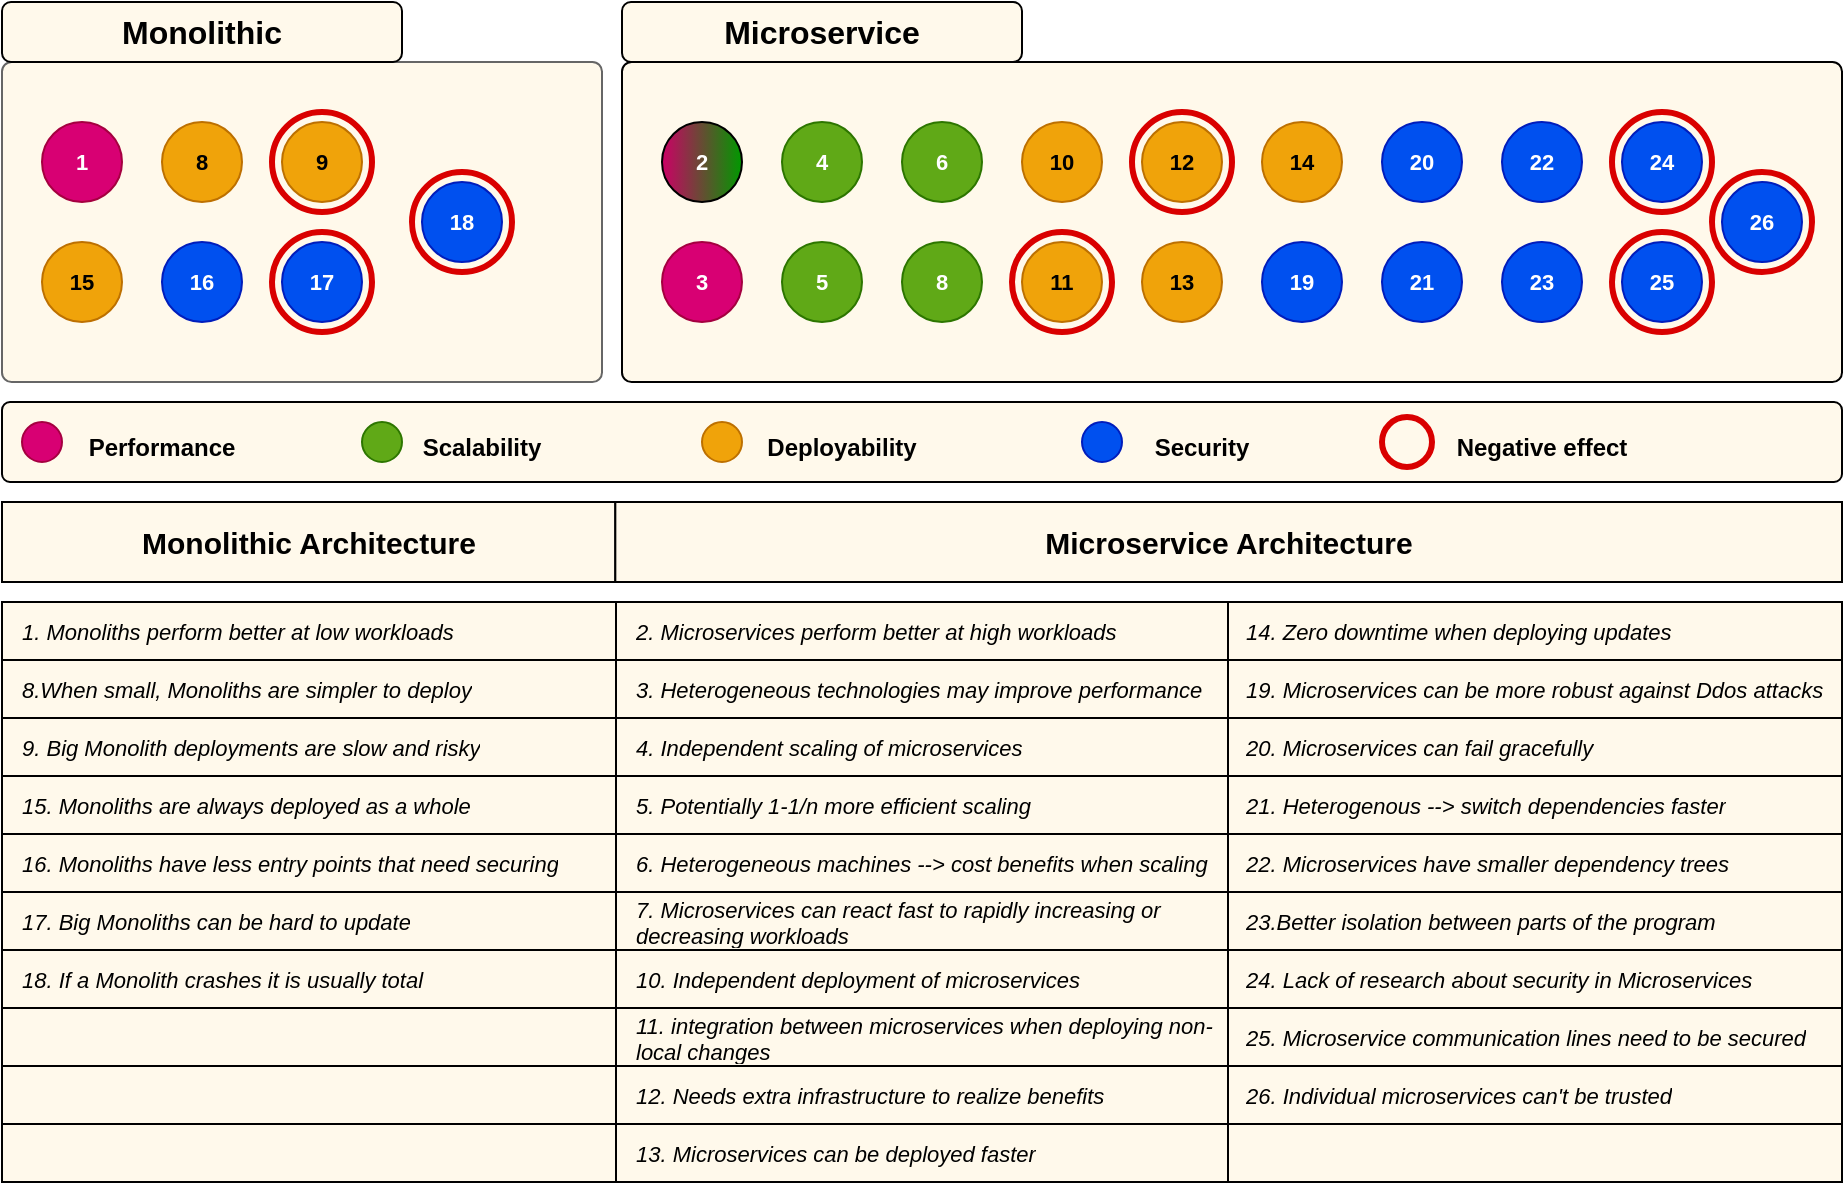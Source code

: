 <mxfile version="22.1.7" type="github">
  <diagram name="Page-1" id="W-vjmQ06WFevvg6zpkf7">
    <mxGraphModel dx="1434" dy="763" grid="1" gridSize="10" guides="1" tooltips="1" connect="1" arrows="1" fold="1" page="1" pageScale="1" pageWidth="1920" pageHeight="1200" math="0" shadow="0">
      <root>
        <mxCell id="0" />
        <mxCell id="1" parent="0" />
        <mxCell id="MGnrqEhcIA2YN0ipRjTh-1" value="" style="rounded=1;whiteSpace=wrap;html=1;arcSize=3;fillColor=#FFF9EB;fontColor=#333333;strokeColor=#666666;" parent="1" vertex="1">
          <mxGeometry x="350" y="370" width="300" height="160" as="geometry" />
        </mxCell>
        <mxCell id="MGnrqEhcIA2YN0ipRjTh-3" value="&lt;font size=&quot;1&quot;&gt;&lt;b style=&quot;font-size: 16px;&quot;&gt;Monolithic &lt;/b&gt;&lt;/font&gt;" style="rounded=1;whiteSpace=wrap;html=1;fillColor=#FFF9EB;" parent="1" vertex="1">
          <mxGeometry x="350" y="340" width="200" height="30" as="geometry" />
        </mxCell>
        <mxCell id="MGnrqEhcIA2YN0ipRjTh-4" value="" style="rounded=1;whiteSpace=wrap;html=1;arcSize=3;fillColor=#FFF9EB;strokeColor=#000000;" parent="1" vertex="1">
          <mxGeometry x="660" y="370" width="610" height="160" as="geometry" />
        </mxCell>
        <mxCell id="MGnrqEhcIA2YN0ipRjTh-5" value="&lt;font style=&quot;font-size: 16px;&quot;&gt;&lt;b&gt;Microservice&lt;br&gt;&lt;/b&gt;&lt;/font&gt;" style="rounded=1;whiteSpace=wrap;html=1;fillColor=#FFF9EB;" parent="1" vertex="1">
          <mxGeometry x="660" y="340" width="200" height="30" as="geometry" />
        </mxCell>
        <mxCell id="MGnrqEhcIA2YN0ipRjTh-41" value="&lt;b style=&quot;font-size: 11px;&quot;&gt;&lt;font style=&quot;font-size: 11px;&quot;&gt;1&lt;/font&gt;&lt;/b&gt;" style="ellipse;whiteSpace=wrap;html=1;aspect=fixed;fontSize=11;fillColor=#d80073;strokeColor=#A50040;fontColor=#ffffff;" parent="1" vertex="1">
          <mxGeometry x="370" y="400" width="40" height="40" as="geometry" />
        </mxCell>
        <mxCell id="MGnrqEhcIA2YN0ipRjTh-42" value="&lt;font color=&quot;#ffffff&quot;&gt;&lt;b&gt;2&lt;/b&gt;&lt;/font&gt;" style="ellipse;whiteSpace=wrap;html=1;aspect=fixed;fontSize=11;gradientColor=#009900;gradientDirection=east;fillColor=#CC0066;" parent="1" vertex="1">
          <mxGeometry x="680" y="400" width="40" height="40" as="geometry" />
        </mxCell>
        <mxCell id="MGnrqEhcIA2YN0ipRjTh-183" value="" style="group;fillColor=default;" parent="1" vertex="1" connectable="0">
          <mxGeometry x="350" y="590" width="920" height="340" as="geometry" />
        </mxCell>
        <mxCell id="MGnrqEhcIA2YN0ipRjTh-100" value="" style="shape=table;startSize=0;container=1;collapsible=0;childLayout=tableLayout;swimlaneLine=1;align=left;spacing=2;fillColor=#FFF9EB;" parent="MGnrqEhcIA2YN0ipRjTh-183" vertex="1">
          <mxGeometry y="50" width="920.0" height="290" as="geometry" />
        </mxCell>
        <mxCell id="MGnrqEhcIA2YN0ipRjTh-101" value="" style="shape=tableRow;horizontal=0;startSize=0;swimlaneHead=0;swimlaneBody=0;strokeColor=inherit;top=0;left=0;bottom=0;right=0;collapsible=0;dropTarget=0;fillColor=none;points=[[0,0.5],[1,0.5]];portConstraint=eastwest;" parent="MGnrqEhcIA2YN0ipRjTh-100" vertex="1">
          <mxGeometry width="920.0" height="29" as="geometry" />
        </mxCell>
        <mxCell id="MGnrqEhcIA2YN0ipRjTh-171" value="1. Monoliths perform better at low workloads  " style="shape=partialRectangle;html=1;whiteSpace=wrap;connectable=0;strokeColor=inherit;overflow=hidden;fillColor=none;top=0;left=0;bottom=0;right=0;pointerEvents=1;align=left;fontSize=11;fontStyle=2;spacingLeft=8;" parent="MGnrqEhcIA2YN0ipRjTh-101" vertex="1">
          <mxGeometry width="307" height="29" as="geometry">
            <mxRectangle width="307" height="29" as="alternateBounds" />
          </mxGeometry>
        </mxCell>
        <mxCell id="MGnrqEhcIA2YN0ipRjTh-102" value="2. Microservices perform better at high workloads" style="shape=partialRectangle;html=1;whiteSpace=wrap;connectable=0;strokeColor=inherit;overflow=hidden;fillColor=none;top=0;left=0;bottom=0;right=0;pointerEvents=1;align=left;fontSize=11;fontStyle=2;spacingLeft=8;" parent="MGnrqEhcIA2YN0ipRjTh-101" vertex="1">
          <mxGeometry x="307" width="306" height="29" as="geometry">
            <mxRectangle width="306" height="29" as="alternateBounds" />
          </mxGeometry>
        </mxCell>
        <mxCell id="MGnrqEhcIA2YN0ipRjTh-103" value="14. Zero downtime when deploying updates" style="shape=partialRectangle;html=1;whiteSpace=wrap;connectable=0;strokeColor=inherit;overflow=hidden;fillColor=none;top=0;left=0;bottom=0;right=0;pointerEvents=1;align=left;fontSize=11;spacingLeft=7;fontStyle=2" parent="MGnrqEhcIA2YN0ipRjTh-101" vertex="1">
          <mxGeometry x="613" width="307" height="29" as="geometry">
            <mxRectangle width="307" height="29" as="alternateBounds" />
          </mxGeometry>
        </mxCell>
        <mxCell id="MGnrqEhcIA2YN0ipRjTh-104" value="" style="shape=tableRow;horizontal=0;startSize=0;swimlaneHead=0;swimlaneBody=0;strokeColor=inherit;top=0;left=0;bottom=0;right=0;collapsible=0;dropTarget=0;fillColor=none;points=[[0,0.5],[1,0.5]];portConstraint=eastwest;" parent="MGnrqEhcIA2YN0ipRjTh-100" vertex="1">
          <mxGeometry y="29" width="920.0" height="29" as="geometry" />
        </mxCell>
        <mxCell id="MGnrqEhcIA2YN0ipRjTh-172" value="8.When small, Monoliths are simpler to deploy" style="shape=partialRectangle;html=1;whiteSpace=wrap;connectable=0;strokeColor=inherit;overflow=hidden;fillColor=none;top=0;left=0;bottom=0;right=0;pointerEvents=1;align=left;fontSize=11;fontStyle=2;spacingLeft=8;" parent="MGnrqEhcIA2YN0ipRjTh-104" vertex="1">
          <mxGeometry width="307" height="29" as="geometry">
            <mxRectangle width="307" height="29" as="alternateBounds" />
          </mxGeometry>
        </mxCell>
        <mxCell id="MGnrqEhcIA2YN0ipRjTh-105" value="3. Heterogeneous technologies may improve performance" style="shape=partialRectangle;html=1;whiteSpace=wrap;connectable=0;strokeColor=inherit;overflow=hidden;fillColor=none;top=0;left=0;bottom=0;right=0;pointerEvents=1;align=left;fontSize=11;fontStyle=2;spacingLeft=8;" parent="MGnrqEhcIA2YN0ipRjTh-104" vertex="1">
          <mxGeometry x="307" width="306" height="29" as="geometry">
            <mxRectangle width="306" height="29" as="alternateBounds" />
          </mxGeometry>
        </mxCell>
        <mxCell id="MGnrqEhcIA2YN0ipRjTh-106" value="19. Microservices can be more robust against Ddos attacks" style="shape=partialRectangle;html=1;whiteSpace=wrap;connectable=0;strokeColor=inherit;overflow=hidden;fillColor=none;top=0;left=0;bottom=0;right=0;pointerEvents=1;align=left;fontSize=11;spacingLeft=7;fontStyle=2" parent="MGnrqEhcIA2YN0ipRjTh-104" vertex="1">
          <mxGeometry x="613" width="307" height="29" as="geometry">
            <mxRectangle width="307" height="29" as="alternateBounds" />
          </mxGeometry>
        </mxCell>
        <mxCell id="MGnrqEhcIA2YN0ipRjTh-107" value="" style="shape=tableRow;horizontal=0;startSize=0;swimlaneHead=0;swimlaneBody=0;strokeColor=inherit;top=0;left=0;bottom=0;right=0;collapsible=0;dropTarget=0;fillColor=none;points=[[0,0.5],[1,0.5]];portConstraint=eastwest;" parent="MGnrqEhcIA2YN0ipRjTh-100" vertex="1">
          <mxGeometry y="58" width="920.0" height="29" as="geometry" />
        </mxCell>
        <mxCell id="MGnrqEhcIA2YN0ipRjTh-173" value="9. Big Monolith deployments are slow and risky" style="shape=partialRectangle;html=1;whiteSpace=wrap;connectable=0;strokeColor=inherit;overflow=hidden;fillColor=none;top=0;left=0;bottom=0;right=0;pointerEvents=1;align=left;fontSize=11;fontStyle=2;spacingLeft=8;" parent="MGnrqEhcIA2YN0ipRjTh-107" vertex="1">
          <mxGeometry width="307" height="29" as="geometry">
            <mxRectangle width="307" height="29" as="alternateBounds" />
          </mxGeometry>
        </mxCell>
        <mxCell id="MGnrqEhcIA2YN0ipRjTh-108" value="4. Independent scaling of microservices" style="shape=partialRectangle;html=1;whiteSpace=wrap;connectable=0;strokeColor=inherit;overflow=hidden;fillColor=none;top=0;left=0;bottom=0;right=0;pointerEvents=1;align=left;fontSize=11;fontStyle=2;spacingLeft=8;" parent="MGnrqEhcIA2YN0ipRjTh-107" vertex="1">
          <mxGeometry x="307" width="306" height="29" as="geometry">
            <mxRectangle width="306" height="29" as="alternateBounds" />
          </mxGeometry>
        </mxCell>
        <mxCell id="MGnrqEhcIA2YN0ipRjTh-109" value="20. Microservices can fail gracefully" style="shape=partialRectangle;html=1;whiteSpace=wrap;connectable=0;strokeColor=inherit;overflow=hidden;fillColor=none;top=0;left=0;bottom=0;right=0;pointerEvents=1;align=left;fontSize=11;spacingLeft=7;fontStyle=2" parent="MGnrqEhcIA2YN0ipRjTh-107" vertex="1">
          <mxGeometry x="613" width="307" height="29" as="geometry">
            <mxRectangle width="307" height="29" as="alternateBounds" />
          </mxGeometry>
        </mxCell>
        <mxCell id="MGnrqEhcIA2YN0ipRjTh-110" value="" style="shape=tableRow;horizontal=0;startSize=0;swimlaneHead=0;swimlaneBody=0;strokeColor=inherit;top=0;left=0;bottom=0;right=0;collapsible=0;dropTarget=0;fillColor=none;points=[[0,0.5],[1,0.5]];portConstraint=eastwest;" parent="MGnrqEhcIA2YN0ipRjTh-100" vertex="1">
          <mxGeometry y="87" width="920.0" height="29" as="geometry" />
        </mxCell>
        <mxCell id="MGnrqEhcIA2YN0ipRjTh-174" value="15. Monoliths are always deployed as a whole" style="shape=partialRectangle;html=1;whiteSpace=wrap;connectable=0;strokeColor=inherit;overflow=hidden;fillColor=none;top=0;left=0;bottom=0;right=0;pointerEvents=1;align=left;fontSize=11;fontStyle=2;spacingLeft=8;" parent="MGnrqEhcIA2YN0ipRjTh-110" vertex="1">
          <mxGeometry width="307" height="29" as="geometry">
            <mxRectangle width="307" height="29" as="alternateBounds" />
          </mxGeometry>
        </mxCell>
        <mxCell id="MGnrqEhcIA2YN0ipRjTh-111" value="5. Potentially 1-1/n more efficient scaling" style="shape=partialRectangle;html=1;whiteSpace=wrap;connectable=0;strokeColor=inherit;overflow=hidden;fillColor=none;top=0;left=0;bottom=0;right=0;pointerEvents=1;align=left;fontSize=11;fontStyle=2;spacingLeft=8;" parent="MGnrqEhcIA2YN0ipRjTh-110" vertex="1">
          <mxGeometry x="307" width="306" height="29" as="geometry">
            <mxRectangle width="306" height="29" as="alternateBounds" />
          </mxGeometry>
        </mxCell>
        <mxCell id="MGnrqEhcIA2YN0ipRjTh-112" value="21. Heterogenous --&amp;gt; switch dependencies faster" style="shape=partialRectangle;html=1;whiteSpace=wrap;connectable=0;strokeColor=inherit;overflow=hidden;fillColor=none;top=0;left=0;bottom=0;right=0;pointerEvents=1;align=left;fontSize=11;spacingLeft=7;fontStyle=2" parent="MGnrqEhcIA2YN0ipRjTh-110" vertex="1">
          <mxGeometry x="613" width="307" height="29" as="geometry">
            <mxRectangle width="307" height="29" as="alternateBounds" />
          </mxGeometry>
        </mxCell>
        <mxCell id="MGnrqEhcIA2YN0ipRjTh-113" value="" style="shape=tableRow;horizontal=0;startSize=0;swimlaneHead=0;swimlaneBody=0;strokeColor=inherit;top=0;left=0;bottom=0;right=0;collapsible=0;dropTarget=0;fillColor=none;points=[[0,0.5],[1,0.5]];portConstraint=eastwest;" parent="MGnrqEhcIA2YN0ipRjTh-100" vertex="1">
          <mxGeometry y="116" width="920.0" height="29" as="geometry" />
        </mxCell>
        <mxCell id="MGnrqEhcIA2YN0ipRjTh-175" value="&lt;div&gt;16. Monoliths have less entry points that need securing&lt;/div&gt;" style="shape=partialRectangle;html=1;whiteSpace=wrap;connectable=0;strokeColor=inherit;overflow=hidden;fillColor=none;top=0;left=0;bottom=0;right=0;pointerEvents=1;align=left;fontSize=11;fontStyle=2;spacingLeft=8;" parent="MGnrqEhcIA2YN0ipRjTh-113" vertex="1">
          <mxGeometry width="307" height="29" as="geometry">
            <mxRectangle width="307" height="29" as="alternateBounds" />
          </mxGeometry>
        </mxCell>
        <mxCell id="MGnrqEhcIA2YN0ipRjTh-114" value="6. Heterogeneous machines --&amp;gt; cost benefits when scaling" style="shape=partialRectangle;html=1;whiteSpace=wrap;connectable=0;strokeColor=inherit;overflow=hidden;fillColor=none;top=0;left=0;bottom=0;right=0;pointerEvents=1;align=left;fontSize=11;fontStyle=2;spacingLeft=8;" parent="MGnrqEhcIA2YN0ipRjTh-113" vertex="1">
          <mxGeometry x="307" width="306" height="29" as="geometry">
            <mxRectangle width="306" height="29" as="alternateBounds" />
          </mxGeometry>
        </mxCell>
        <mxCell id="MGnrqEhcIA2YN0ipRjTh-115" value="22. Microservices have smaller dependency trees" style="shape=partialRectangle;html=1;whiteSpace=wrap;connectable=0;strokeColor=inherit;overflow=hidden;fillColor=none;top=0;left=0;bottom=0;right=0;pointerEvents=1;align=left;fontSize=11;spacingLeft=7;fontStyle=2" parent="MGnrqEhcIA2YN0ipRjTh-113" vertex="1">
          <mxGeometry x="613" width="307" height="29" as="geometry">
            <mxRectangle width="307" height="29" as="alternateBounds" />
          </mxGeometry>
        </mxCell>
        <mxCell id="MGnrqEhcIA2YN0ipRjTh-116" value="" style="shape=tableRow;horizontal=0;startSize=0;swimlaneHead=0;swimlaneBody=0;strokeColor=inherit;top=0;left=0;bottom=0;right=0;collapsible=0;dropTarget=0;fillColor=none;points=[[0,0.5],[1,0.5]];portConstraint=eastwest;" parent="MGnrqEhcIA2YN0ipRjTh-100" vertex="1">
          <mxGeometry y="145" width="920.0" height="29" as="geometry" />
        </mxCell>
        <mxCell id="MGnrqEhcIA2YN0ipRjTh-176" value="17. Big Monoliths can be hard to update" style="shape=partialRectangle;html=1;whiteSpace=wrap;connectable=0;strokeColor=inherit;overflow=hidden;fillColor=none;top=0;left=0;bottom=0;right=0;pointerEvents=1;align=left;fontSize=11;fontStyle=2;spacingLeft=8;" parent="MGnrqEhcIA2YN0ipRjTh-116" vertex="1">
          <mxGeometry width="307" height="29" as="geometry">
            <mxRectangle width="307" height="29" as="alternateBounds" />
          </mxGeometry>
        </mxCell>
        <mxCell id="MGnrqEhcIA2YN0ipRjTh-117" value="7. Microservices can react fast to rapidly increasing or decreasing workloads" style="shape=partialRectangle;html=1;whiteSpace=wrap;connectable=0;strokeColor=inherit;overflow=hidden;fillColor=none;top=0;left=0;bottom=0;right=0;pointerEvents=1;align=left;fontSize=11;fontStyle=2;spacingLeft=8;" parent="MGnrqEhcIA2YN0ipRjTh-116" vertex="1">
          <mxGeometry x="307" width="306" height="29" as="geometry">
            <mxRectangle width="306" height="29" as="alternateBounds" />
          </mxGeometry>
        </mxCell>
        <mxCell id="MGnrqEhcIA2YN0ipRjTh-118" value="23.Better isolation between parts of the program" style="shape=partialRectangle;html=1;whiteSpace=wrap;connectable=0;strokeColor=inherit;overflow=hidden;fillColor=none;top=0;left=0;bottom=0;right=0;pointerEvents=1;align=left;fontSize=11;spacingLeft=7;fontStyle=2" parent="MGnrqEhcIA2YN0ipRjTh-116" vertex="1">
          <mxGeometry x="613" width="307" height="29" as="geometry">
            <mxRectangle width="307" height="29" as="alternateBounds" />
          </mxGeometry>
        </mxCell>
        <mxCell id="MGnrqEhcIA2YN0ipRjTh-119" value="" style="shape=tableRow;horizontal=0;startSize=0;swimlaneHead=0;swimlaneBody=0;strokeColor=inherit;top=0;left=0;bottom=0;right=0;collapsible=0;dropTarget=0;fillColor=none;points=[[0,0.5],[1,0.5]];portConstraint=eastwest;" parent="MGnrqEhcIA2YN0ipRjTh-100" vertex="1">
          <mxGeometry y="174" width="920.0" height="29" as="geometry" />
        </mxCell>
        <mxCell id="MGnrqEhcIA2YN0ipRjTh-177" value="18. If a Monolith crashes it is usually total" style="shape=partialRectangle;html=1;whiteSpace=wrap;connectable=0;strokeColor=inherit;overflow=hidden;fillColor=none;top=0;left=0;bottom=0;right=0;pointerEvents=1;align=left;fontSize=11;fontStyle=2;spacingLeft=8;" parent="MGnrqEhcIA2YN0ipRjTh-119" vertex="1">
          <mxGeometry width="307" height="29" as="geometry">
            <mxRectangle width="307" height="29" as="alternateBounds" />
          </mxGeometry>
        </mxCell>
        <mxCell id="MGnrqEhcIA2YN0ipRjTh-120" value="10. Independent deployment of microservices" style="shape=partialRectangle;html=1;whiteSpace=wrap;connectable=0;strokeColor=inherit;overflow=hidden;fillColor=none;top=0;left=0;bottom=0;right=0;pointerEvents=1;align=left;fontSize=11;fontStyle=2;spacingLeft=8;" parent="MGnrqEhcIA2YN0ipRjTh-119" vertex="1">
          <mxGeometry x="307" width="306" height="29" as="geometry">
            <mxRectangle width="306" height="29" as="alternateBounds" />
          </mxGeometry>
        </mxCell>
        <mxCell id="MGnrqEhcIA2YN0ipRjTh-121" value="24. Lack of research about security in Microservices" style="shape=partialRectangle;html=1;whiteSpace=wrap;connectable=0;strokeColor=inherit;overflow=hidden;fillColor=none;top=0;left=0;bottom=0;right=0;pointerEvents=1;align=left;fontSize=11;spacingLeft=7;fontStyle=2" parent="MGnrqEhcIA2YN0ipRjTh-119" vertex="1">
          <mxGeometry x="613" width="307" height="29" as="geometry">
            <mxRectangle width="307" height="29" as="alternateBounds" />
          </mxGeometry>
        </mxCell>
        <mxCell id="MGnrqEhcIA2YN0ipRjTh-122" value="" style="shape=tableRow;horizontal=0;startSize=0;swimlaneHead=0;swimlaneBody=0;strokeColor=inherit;top=0;left=0;bottom=0;right=0;collapsible=0;dropTarget=0;fillColor=none;points=[[0,0.5],[1,0.5]];portConstraint=eastwest;" parent="MGnrqEhcIA2YN0ipRjTh-100" vertex="1">
          <mxGeometry y="203" width="920.0" height="29" as="geometry" />
        </mxCell>
        <mxCell id="MGnrqEhcIA2YN0ipRjTh-178" style="shape=partialRectangle;html=1;whiteSpace=wrap;connectable=0;strokeColor=inherit;overflow=hidden;fillColor=none;top=0;left=0;bottom=0;right=0;pointerEvents=1;align=left;fontSize=11;fontStyle=2;spacingLeft=8;" parent="MGnrqEhcIA2YN0ipRjTh-122" vertex="1">
          <mxGeometry width="307" height="29" as="geometry">
            <mxRectangle width="307" height="29" as="alternateBounds" />
          </mxGeometry>
        </mxCell>
        <mxCell id="MGnrqEhcIA2YN0ipRjTh-123" value="11. integration between microservices when deploying non-local changes" style="shape=partialRectangle;html=1;whiteSpace=wrap;connectable=0;strokeColor=inherit;overflow=hidden;fillColor=none;top=0;left=0;bottom=0;right=0;pointerEvents=1;align=left;fontSize=11;fontStyle=2;spacingLeft=8;" parent="MGnrqEhcIA2YN0ipRjTh-122" vertex="1">
          <mxGeometry x="307" width="306" height="29" as="geometry">
            <mxRectangle width="306" height="29" as="alternateBounds" />
          </mxGeometry>
        </mxCell>
        <mxCell id="MGnrqEhcIA2YN0ipRjTh-124" value="25. Microservice communication lines need to be secured" style="shape=partialRectangle;html=1;whiteSpace=wrap;connectable=0;strokeColor=inherit;overflow=hidden;fillColor=none;top=0;left=0;bottom=0;right=0;pointerEvents=1;align=left;fontSize=11;spacingLeft=7;fontStyle=2" parent="MGnrqEhcIA2YN0ipRjTh-122" vertex="1">
          <mxGeometry x="613" width="307" height="29" as="geometry">
            <mxRectangle width="307" height="29" as="alternateBounds" />
          </mxGeometry>
        </mxCell>
        <mxCell id="MGnrqEhcIA2YN0ipRjTh-125" value="" style="shape=tableRow;horizontal=0;startSize=0;swimlaneHead=0;swimlaneBody=0;strokeColor=inherit;top=0;left=0;bottom=0;right=0;collapsible=0;dropTarget=0;fillColor=none;points=[[0,0.5],[1,0.5]];portConstraint=eastwest;" parent="MGnrqEhcIA2YN0ipRjTh-100" vertex="1">
          <mxGeometry y="232" width="920.0" height="29" as="geometry" />
        </mxCell>
        <mxCell id="MGnrqEhcIA2YN0ipRjTh-179" style="shape=partialRectangle;html=1;whiteSpace=wrap;connectable=0;strokeColor=inherit;overflow=hidden;fillColor=none;top=0;left=0;bottom=0;right=0;pointerEvents=1;align=left;fontSize=11;fontStyle=2;spacingLeft=8;" parent="MGnrqEhcIA2YN0ipRjTh-125" vertex="1">
          <mxGeometry width="307" height="29" as="geometry">
            <mxRectangle width="307" height="29" as="alternateBounds" />
          </mxGeometry>
        </mxCell>
        <mxCell id="MGnrqEhcIA2YN0ipRjTh-126" value="12. Needs extra infrastructure to realize benefits" style="shape=partialRectangle;html=1;whiteSpace=wrap;connectable=0;strokeColor=inherit;overflow=hidden;fillColor=none;top=0;left=0;bottom=0;right=0;pointerEvents=1;align=left;fontSize=11;fontStyle=2;spacingLeft=8;" parent="MGnrqEhcIA2YN0ipRjTh-125" vertex="1">
          <mxGeometry x="307" width="306" height="29" as="geometry">
            <mxRectangle width="306" height="29" as="alternateBounds" />
          </mxGeometry>
        </mxCell>
        <mxCell id="MGnrqEhcIA2YN0ipRjTh-127" value="26. Individual microservices can&#39;t be trusted" style="shape=partialRectangle;html=1;whiteSpace=wrap;connectable=0;strokeColor=inherit;overflow=hidden;fillColor=none;top=0;left=0;bottom=0;right=0;pointerEvents=1;align=left;fontSize=11;spacingLeft=7;fontStyle=2" parent="MGnrqEhcIA2YN0ipRjTh-125" vertex="1">
          <mxGeometry x="613" width="307" height="29" as="geometry">
            <mxRectangle width="307" height="29" as="alternateBounds" />
          </mxGeometry>
        </mxCell>
        <mxCell id="MGnrqEhcIA2YN0ipRjTh-128" value="" style="shape=tableRow;horizontal=0;startSize=0;swimlaneHead=0;swimlaneBody=0;strokeColor=inherit;top=0;left=0;bottom=0;right=0;collapsible=0;dropTarget=0;fillColor=none;points=[[0,0.5],[1,0.5]];portConstraint=eastwest;" parent="MGnrqEhcIA2YN0ipRjTh-100" vertex="1">
          <mxGeometry y="261" width="920.0" height="29" as="geometry" />
        </mxCell>
        <mxCell id="MGnrqEhcIA2YN0ipRjTh-180" style="shape=partialRectangle;html=1;whiteSpace=wrap;connectable=0;strokeColor=inherit;overflow=hidden;fillColor=none;top=0;left=0;bottom=0;right=0;pointerEvents=1;align=left;fontSize=11;fontStyle=2;spacingLeft=8;" parent="MGnrqEhcIA2YN0ipRjTh-128" vertex="1">
          <mxGeometry width="307" height="29" as="geometry">
            <mxRectangle width="307" height="29" as="alternateBounds" />
          </mxGeometry>
        </mxCell>
        <mxCell id="MGnrqEhcIA2YN0ipRjTh-129" value="13. Microservices can be deployed faster" style="shape=partialRectangle;html=1;whiteSpace=wrap;connectable=0;strokeColor=inherit;overflow=hidden;fillColor=none;top=0;left=0;bottom=0;right=0;pointerEvents=1;align=left;fontSize=11;fontStyle=2;spacingLeft=8;" parent="MGnrqEhcIA2YN0ipRjTh-128" vertex="1">
          <mxGeometry x="307" width="306" height="29" as="geometry">
            <mxRectangle width="306" height="29" as="alternateBounds" />
          </mxGeometry>
        </mxCell>
        <mxCell id="MGnrqEhcIA2YN0ipRjTh-130" value="" style="shape=partialRectangle;html=1;whiteSpace=wrap;connectable=0;strokeColor=inherit;overflow=hidden;fillColor=none;top=0;left=0;bottom=0;right=0;pointerEvents=1;align=left;fontSize=11;spacingLeft=7;" parent="MGnrqEhcIA2YN0ipRjTh-128" vertex="1">
          <mxGeometry x="613" width="307" height="29" as="geometry">
            <mxRectangle width="307" height="29" as="alternateBounds" />
          </mxGeometry>
        </mxCell>
        <mxCell id="MGnrqEhcIA2YN0ipRjTh-181" value="&lt;font size=&quot;1&quot;&gt;&lt;b style=&quot;font-size: 15px;&quot;&gt;Monolithic Architecture&lt;/b&gt;&lt;/font&gt;" style="whiteSpace=wrap;html=1;align=center;fillColor=#FFF9EB;" parent="MGnrqEhcIA2YN0ipRjTh-183" vertex="1">
          <mxGeometry width="306.667" height="40" as="geometry" />
        </mxCell>
        <mxCell id="MGnrqEhcIA2YN0ipRjTh-182" value="&lt;font size=&quot;1&quot;&gt;&lt;b style=&quot;font-size: 15px;&quot;&gt;Microservice Architecture&lt;/b&gt;&lt;/font&gt;" style="whiteSpace=wrap;html=1;align=center;fillColor=#FFF9EB;" parent="MGnrqEhcIA2YN0ipRjTh-183" vertex="1">
          <mxGeometry x="306.667" width="613.333" height="40" as="geometry" />
        </mxCell>
        <mxCell id="MGnrqEhcIA2YN0ipRjTh-186" value="&lt;b&gt;15&lt;/b&gt;" style="ellipse;whiteSpace=wrap;html=1;aspect=fixed;fontSize=11;fillColor=#f0a30a;strokeColor=#BD7000;fontColor=#000000;" parent="1" vertex="1">
          <mxGeometry x="370" y="460" width="40" height="40" as="geometry" />
        </mxCell>
        <mxCell id="MGnrqEhcIA2YN0ipRjTh-187" value="&lt;b&gt;8&lt;/b&gt;" style="ellipse;whiteSpace=wrap;html=1;aspect=fixed;fontSize=11;fillColor=#f0a30a;strokeColor=#BD7000;fontColor=#000000;" parent="1" vertex="1">
          <mxGeometry x="430" y="400" width="40" height="40" as="geometry" />
        </mxCell>
        <mxCell id="MGnrqEhcIA2YN0ipRjTh-188" value="&lt;b&gt;16&lt;/b&gt;" style="ellipse;whiteSpace=wrap;html=1;aspect=fixed;fontSize=11;fillColor=#0050ef;strokeColor=#001DBC;fontColor=#ffffff;" parent="1" vertex="1">
          <mxGeometry x="430" y="460" width="40" height="40" as="geometry" />
        </mxCell>
        <mxCell id="MGnrqEhcIA2YN0ipRjTh-189" value="&lt;b&gt;9&lt;/b&gt;" style="ellipse;whiteSpace=wrap;html=1;aspect=fixed;fontSize=11;fillColor=#f0a30a;strokeColor=#BD7000;fontColor=#000000;" parent="1" vertex="1">
          <mxGeometry x="490" y="400" width="40" height="40" as="geometry" />
        </mxCell>
        <mxCell id="MGnrqEhcIA2YN0ipRjTh-190" value="&lt;b&gt;17&lt;/b&gt;" style="ellipse;whiteSpace=wrap;html=1;aspect=fixed;fontSize=11;fillColor=#0050ef;strokeColor=#001DBC;fontColor=#ffffff;" parent="1" vertex="1">
          <mxGeometry x="490" y="460" width="40" height="40" as="geometry" />
        </mxCell>
        <mxCell id="MGnrqEhcIA2YN0ipRjTh-191" value="&lt;b&gt;18&lt;/b&gt;" style="ellipse;whiteSpace=wrap;html=1;aspect=fixed;fontSize=11;fillColor=#0050ef;strokeColor=#001DBC;fontColor=#ffffff;" parent="1" vertex="1">
          <mxGeometry x="560" y="430" width="40" height="40" as="geometry" />
        </mxCell>
        <mxCell id="MGnrqEhcIA2YN0ipRjTh-192" value="&lt;b&gt;3&lt;/b&gt;" style="ellipse;whiteSpace=wrap;html=1;aspect=fixed;fontSize=11;fillColor=#d80073;strokeColor=#A50040;fontColor=#ffffff;" parent="1" vertex="1">
          <mxGeometry x="680" y="460" width="40" height="40" as="geometry" />
        </mxCell>
        <mxCell id="MGnrqEhcIA2YN0ipRjTh-193" value="&lt;b&gt;4&lt;/b&gt;" style="ellipse;whiteSpace=wrap;html=1;aspect=fixed;fontSize=11;fillColor=#60a917;fontColor=#ffffff;strokeColor=#2D7600;" parent="1" vertex="1">
          <mxGeometry x="740" y="400" width="40" height="40" as="geometry" />
        </mxCell>
        <mxCell id="MGnrqEhcIA2YN0ipRjTh-194" value="&lt;b&gt;6&lt;/b&gt;" style="ellipse;whiteSpace=wrap;html=1;aspect=fixed;fontSize=11;fillColor=#60a917;fontColor=#ffffff;strokeColor=#2D7600;" parent="1" vertex="1">
          <mxGeometry x="800" y="400" width="40" height="40" as="geometry" />
        </mxCell>
        <mxCell id="MGnrqEhcIA2YN0ipRjTh-195" value="&lt;b&gt;5&lt;/b&gt;" style="ellipse;whiteSpace=wrap;html=1;aspect=fixed;fontSize=11;fillColor=#60a917;fontColor=#ffffff;strokeColor=#2D7600;" parent="1" vertex="1">
          <mxGeometry x="740" y="460" width="40" height="40" as="geometry" />
        </mxCell>
        <mxCell id="MGnrqEhcIA2YN0ipRjTh-196" value="&lt;b&gt;8&lt;/b&gt;" style="ellipse;whiteSpace=wrap;html=1;aspect=fixed;fontSize=11;fillColor=#60a917;fontColor=#ffffff;strokeColor=#2D7600;" parent="1" vertex="1">
          <mxGeometry x="800" y="460" width="40" height="40" as="geometry" />
        </mxCell>
        <mxCell id="MGnrqEhcIA2YN0ipRjTh-197" value="&lt;b&gt;10&lt;/b&gt;" style="ellipse;whiteSpace=wrap;html=1;aspect=fixed;fontSize=11;fillColor=#f0a30a;fontColor=#000000;strokeColor=#BD7000;" parent="1" vertex="1">
          <mxGeometry x="860" y="400" width="40" height="40" as="geometry" />
        </mxCell>
        <mxCell id="MGnrqEhcIA2YN0ipRjTh-198" value="&lt;b&gt;12&lt;/b&gt;" style="ellipse;whiteSpace=wrap;html=1;aspect=fixed;fontSize=11;fillColor=#f0a30a;fontColor=#000000;strokeColor=#BD7000;" parent="1" vertex="1">
          <mxGeometry x="920" y="400" width="40" height="40" as="geometry" />
        </mxCell>
        <mxCell id="MGnrqEhcIA2YN0ipRjTh-199" value="&lt;b&gt;11&lt;/b&gt;" style="ellipse;whiteSpace=wrap;html=1;aspect=fixed;fontSize=11;fillColor=#f0a30a;fontColor=#000000;strokeColor=#BD7000;" parent="1" vertex="1">
          <mxGeometry x="860" y="460" width="40" height="40" as="geometry" />
        </mxCell>
        <mxCell id="MGnrqEhcIA2YN0ipRjTh-200" value="&lt;b&gt;13&lt;/b&gt;" style="ellipse;whiteSpace=wrap;html=1;aspect=fixed;fontSize=11;fillColor=#f0a30a;fontColor=#000000;strokeColor=#BD7000;" parent="1" vertex="1">
          <mxGeometry x="920" y="460" width="40" height="40" as="geometry" />
        </mxCell>
        <mxCell id="MGnrqEhcIA2YN0ipRjTh-201" value="&lt;b&gt;14&lt;/b&gt;" style="ellipse;whiteSpace=wrap;html=1;aspect=fixed;fontSize=11;fillColor=#f0a30a;fontColor=#000000;strokeColor=#BD7000;" parent="1" vertex="1">
          <mxGeometry x="980" y="400" width="40" height="40" as="geometry" />
        </mxCell>
        <mxCell id="MGnrqEhcIA2YN0ipRjTh-202" value="&lt;b&gt;21&lt;/b&gt;" style="ellipse;whiteSpace=wrap;html=1;aspect=fixed;fontSize=11;fillColor=#0050ef;fontColor=#ffffff;strokeColor=#001DBC;" parent="1" vertex="1">
          <mxGeometry x="1040" y="460" width="40" height="40" as="geometry" />
        </mxCell>
        <mxCell id="MGnrqEhcIA2YN0ipRjTh-203" value="&lt;b&gt;19&lt;/b&gt;" style="ellipse;whiteSpace=wrap;html=1;aspect=fixed;fontSize=11;fillColor=#0050ef;fontColor=#ffffff;strokeColor=#001DBC;" parent="1" vertex="1">
          <mxGeometry x="980" y="460" width="40" height="40" as="geometry" />
        </mxCell>
        <mxCell id="MGnrqEhcIA2YN0ipRjTh-204" value="&lt;b&gt;20&lt;/b&gt;" style="ellipse;whiteSpace=wrap;html=1;aspect=fixed;fontSize=11;fillColor=#0050ef;fontColor=#ffffff;strokeColor=#001DBC;" parent="1" vertex="1">
          <mxGeometry x="1040" y="400" width="40" height="40" as="geometry" />
        </mxCell>
        <mxCell id="MGnrqEhcIA2YN0ipRjTh-205" value="&lt;b&gt;22&lt;/b&gt;" style="ellipse;whiteSpace=wrap;html=1;aspect=fixed;fontSize=11;fillColor=#0050ef;fontColor=#ffffff;strokeColor=#001DBC;" parent="1" vertex="1">
          <mxGeometry x="1100" y="400" width="40" height="40" as="geometry" />
        </mxCell>
        <mxCell id="MGnrqEhcIA2YN0ipRjTh-206" value="&lt;b&gt;23&lt;/b&gt;" style="ellipse;whiteSpace=wrap;html=1;aspect=fixed;fontSize=11;fillColor=#0050ef;fontColor=#ffffff;strokeColor=#001DBC;" parent="1" vertex="1">
          <mxGeometry x="1100" y="460" width="40" height="40" as="geometry" />
        </mxCell>
        <mxCell id="MGnrqEhcIA2YN0ipRjTh-207" value="&lt;b&gt;24&lt;/b&gt;" style="ellipse;whiteSpace=wrap;html=1;aspect=fixed;fontSize=11;fillColor=#0050ef;fontColor=#ffffff;strokeColor=#001DBC;" parent="1" vertex="1">
          <mxGeometry x="1160" y="400" width="40" height="40" as="geometry" />
        </mxCell>
        <mxCell id="MGnrqEhcIA2YN0ipRjTh-208" value="&lt;b&gt;25&lt;/b&gt;" style="ellipse;whiteSpace=wrap;html=1;aspect=fixed;fontSize=11;fillColor=#0050ef;fontColor=#ffffff;strokeColor=#001DBC;" parent="1" vertex="1">
          <mxGeometry x="1160" y="460" width="40" height="40" as="geometry" />
        </mxCell>
        <mxCell id="MGnrqEhcIA2YN0ipRjTh-210" value="&lt;b&gt;26&lt;/b&gt;" style="ellipse;whiteSpace=wrap;html=1;aspect=fixed;fontSize=11;fillColor=#0050ef;fontColor=#ffffff;strokeColor=#001DBC;" parent="1" vertex="1">
          <mxGeometry x="1210" y="430" width="40" height="40" as="geometry" />
        </mxCell>
        <mxCell id="MGnrqEhcIA2YN0ipRjTh-213" value="" style="rounded=1;arcSize=10;whiteSpace=wrap;html=1;align=center;fillColor=#FFF9EB;" parent="1" vertex="1">
          <mxGeometry x="350" y="540" width="920" height="40" as="geometry" />
        </mxCell>
        <mxCell id="MGnrqEhcIA2YN0ipRjTh-214" value="" style="ellipse;whiteSpace=wrap;html=1;aspect=fixed;fontSize=11;fillColor=#d80073;strokeColor=#A50040;fontColor=#ffffff;" parent="1" vertex="1">
          <mxGeometry x="360" y="550" width="20" height="20" as="geometry" />
        </mxCell>
        <mxCell id="MGnrqEhcIA2YN0ipRjTh-215" value="" style="ellipse;whiteSpace=wrap;html=1;aspect=fixed;fontSize=11;fillColor=#60a917;strokeColor=#2D7600;fontColor=#ffffff;" parent="1" vertex="1">
          <mxGeometry x="530" y="550" width="20" height="20" as="geometry" />
        </mxCell>
        <mxCell id="MGnrqEhcIA2YN0ipRjTh-216" value="" style="ellipse;whiteSpace=wrap;html=1;aspect=fixed;fontSize=11;fillColor=#f0a30a;strokeColor=#BD7000;fontColor=#000000;" parent="1" vertex="1">
          <mxGeometry x="700" y="550" width="20" height="20" as="geometry" />
        </mxCell>
        <mxCell id="MGnrqEhcIA2YN0ipRjTh-217" value="" style="ellipse;whiteSpace=wrap;html=1;aspect=fixed;fontSize=11;fillColor=#0050ef;strokeColor=#001DBC;fontColor=#ffffff;" parent="1" vertex="1">
          <mxGeometry x="890" y="550" width="20" height="20" as="geometry" />
        </mxCell>
        <mxCell id="MGnrqEhcIA2YN0ipRjTh-220" value="&lt;b&gt;Performance&lt;/b&gt;" style="text;html=1;strokeColor=none;fillColor=none;align=center;verticalAlign=middle;whiteSpace=wrap;rounded=0;" parent="1" vertex="1">
          <mxGeometry x="380" y="547.5" width="100" height="30" as="geometry" />
        </mxCell>
        <mxCell id="MGnrqEhcIA2YN0ipRjTh-221" value="&lt;b&gt;Scalability&lt;/b&gt;" style="text;html=1;strokeColor=none;fillColor=none;align=center;verticalAlign=middle;whiteSpace=wrap;rounded=0;" parent="1" vertex="1">
          <mxGeometry x="540" y="547.5" width="100" height="30" as="geometry" />
        </mxCell>
        <mxCell id="MGnrqEhcIA2YN0ipRjTh-222" value="&lt;b&gt;Deployability&lt;/b&gt;" style="text;html=1;strokeColor=none;fillColor=none;align=center;verticalAlign=middle;whiteSpace=wrap;rounded=0;" parent="1" vertex="1">
          <mxGeometry x="720" y="547.5" width="100" height="30" as="geometry" />
        </mxCell>
        <mxCell id="MGnrqEhcIA2YN0ipRjTh-224" value="&lt;b&gt;Security&lt;/b&gt;" style="text;html=1;strokeColor=none;fillColor=none;align=center;verticalAlign=middle;whiteSpace=wrap;rounded=0;" parent="1" vertex="1">
          <mxGeometry x="900" y="547.5" width="100" height="30" as="geometry" />
        </mxCell>
        <mxCell id="MGnrqEhcIA2YN0ipRjTh-226" value="" style="ellipse;whiteSpace=wrap;html=1;aspect=fixed;fillColor=none;strokeColor=#D90000;fontColor=#ffffff;strokeWidth=3;" parent="1" vertex="1">
          <mxGeometry x="1040" y="547.5" width="25" height="25" as="geometry" />
        </mxCell>
        <mxCell id="MGnrqEhcIA2YN0ipRjTh-227" value="&lt;b&gt;Negative effect&lt;br&gt;&lt;/b&gt;" style="text;html=1;strokeColor=none;fillColor=none;align=center;verticalAlign=middle;whiteSpace=wrap;rounded=0;" parent="1" vertex="1">
          <mxGeometry x="1070" y="547.5" width="100" height="30" as="geometry" />
        </mxCell>
        <mxCell id="MGnrqEhcIA2YN0ipRjTh-228" value="" style="ellipse;whiteSpace=wrap;html=1;aspect=fixed;fillColor=none;strokeColor=#D90000;fontColor=#ffffff;strokeWidth=3;" parent="1" vertex="1">
          <mxGeometry x="485" y="395" width="50" height="50" as="geometry" />
        </mxCell>
        <mxCell id="MGnrqEhcIA2YN0ipRjTh-229" value="" style="ellipse;whiteSpace=wrap;html=1;aspect=fixed;fillColor=none;strokeColor=#D90000;fontColor=#ffffff;strokeWidth=3;" parent="1" vertex="1">
          <mxGeometry x="485" y="455" width="50" height="50" as="geometry" />
        </mxCell>
        <mxCell id="MGnrqEhcIA2YN0ipRjTh-230" value="" style="ellipse;whiteSpace=wrap;html=1;aspect=fixed;fillColor=none;strokeColor=#D90000;fontColor=#ffffff;strokeWidth=3;" parent="1" vertex="1">
          <mxGeometry x="555" y="425" width="50" height="50" as="geometry" />
        </mxCell>
        <mxCell id="MGnrqEhcIA2YN0ipRjTh-231" value="" style="ellipse;whiteSpace=wrap;html=1;aspect=fixed;fillColor=none;strokeColor=#D90000;fontColor=#ffffff;strokeWidth=3;" parent="1" vertex="1">
          <mxGeometry x="855" y="455" width="50" height="50" as="geometry" />
        </mxCell>
        <mxCell id="MGnrqEhcIA2YN0ipRjTh-232" value="" style="ellipse;whiteSpace=wrap;html=1;aspect=fixed;fillColor=none;strokeColor=#D90000;fontColor=#ffffff;strokeWidth=3;" parent="1" vertex="1">
          <mxGeometry x="915" y="395" width="50" height="50" as="geometry" />
        </mxCell>
        <mxCell id="MGnrqEhcIA2YN0ipRjTh-233" value="" style="ellipse;whiteSpace=wrap;html=1;aspect=fixed;fillColor=none;strokeColor=#D90000;fontColor=#ffffff;strokeWidth=3;" parent="1" vertex="1">
          <mxGeometry x="1155" y="395" width="50" height="50" as="geometry" />
        </mxCell>
        <mxCell id="MGnrqEhcIA2YN0ipRjTh-234" value="" style="ellipse;whiteSpace=wrap;html=1;aspect=fixed;fillColor=none;strokeColor=#D90000;fontColor=#ffffff;strokeWidth=3;" parent="1" vertex="1">
          <mxGeometry x="1155" y="455" width="50" height="50" as="geometry" />
        </mxCell>
        <mxCell id="MGnrqEhcIA2YN0ipRjTh-235" value="" style="ellipse;whiteSpace=wrap;html=1;aspect=fixed;fillColor=none;strokeColor=#D90000;fontColor=#ffffff;strokeWidth=3;" parent="1" vertex="1">
          <mxGeometry x="1205" y="425" width="50" height="50" as="geometry" />
        </mxCell>
      </root>
    </mxGraphModel>
  </diagram>
</mxfile>

